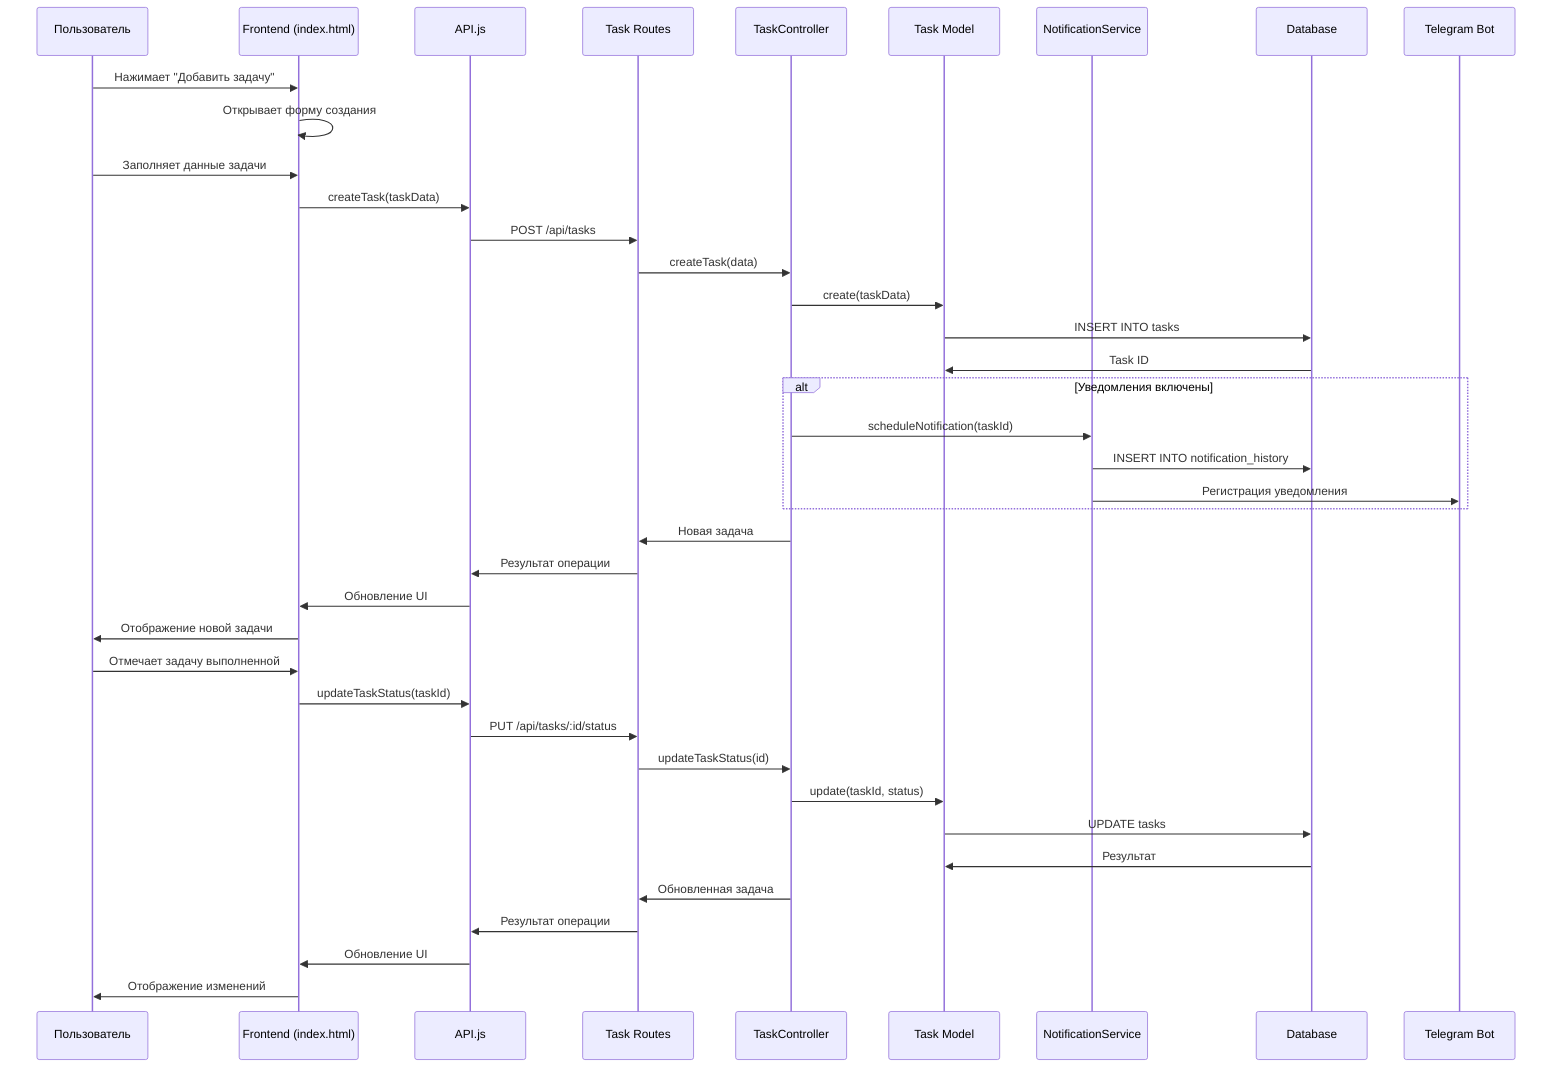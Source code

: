 sequenceDiagram
    participant U as Пользователь
    participant F as Frontend (index.html)
    participant API as API.js
    participant TR as Task Routes
    participant TC as TaskController
    participant TM as Task Model
    participant NS as NotificationService
    participant DB as Database
    participant TB as Telegram Bot

    %% Создание задачи
    U->>F: Нажимает "Добавить задачу"
    F->>F: Открывает форму создания
    U->>F: Заполняет данные задачи
    F->>API: createTask(taskData)
    API->>TR: POST /api/tasks
    TR->>TC: createTask(data)
    TC->>TM: create(taskData)
    TM->>DB: INSERT INTO tasks
    DB->>TM: Task ID
    
    alt Уведомления включены
        TC->>NS: scheduleNotification(taskId)
        NS->>DB: INSERT INTO notification_history
        NS->>TB: Регистрация уведомления
    end
    
    TC->>TR: Новая задача
    TR->>API: Результат операции
    API->>F: Обновление UI
    F->>U: Отображение новой задачи

    %% Обновление статуса
    U->>F: Отмечает задачу выполненной
    F->>API: updateTaskStatus(taskId)
    API->>TR: PUT /api/tasks/:id/status
    TR->>TC: updateTaskStatus(id)
    TC->>TM: update(taskId, status)
    TM->>DB: UPDATE tasks
    DB->>TM: Результат
    TC->>TR: Обновленная задача
    TR->>API: Результат операции
    API->>F: Обновление UI
    F->>U: Отображение изменений